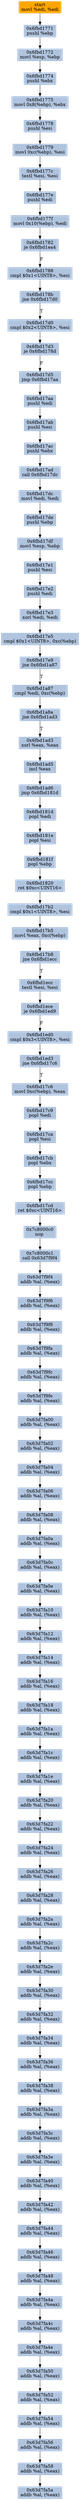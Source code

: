 digraph G {
node[shape=rectangle,style=filled,fillcolor=lightsteelblue,color=lightsteelblue]
bgcolor="transparent"
a0x6fbd176fmovl_edi_edi[label="start\nmovl %edi, %edi",color="lightgrey",fillcolor="orange"];
a0x6fbd1771pushl_ebp[label="0x6fbd1771\npushl %ebp"];
a0x6fbd1772movl_esp_ebp[label="0x6fbd1772\nmovl %esp, %ebp"];
a0x6fbd1774pushl_ebx[label="0x6fbd1774\npushl %ebx"];
a0x6fbd1775movl_0x8ebp__ebx[label="0x6fbd1775\nmovl 0x8(%ebp), %ebx"];
a0x6fbd1778pushl_esi[label="0x6fbd1778\npushl %esi"];
a0x6fbd1779movl_0xcebp__esi[label="0x6fbd1779\nmovl 0xc(%ebp), %esi"];
a0x6fbd177ctestl_esi_esi[label="0x6fbd177c\ntestl %esi, %esi"];
a0x6fbd177epushl_edi[label="0x6fbd177e\npushl %edi"];
a0x6fbd177fmovl_0x10ebp__edi[label="0x6fbd177f\nmovl 0x10(%ebp), %edi"];
a0x6fbd1782je_0x6fbd1ea4[label="0x6fbd1782\nje 0x6fbd1ea4"];
a0x6fbd1788cmpl_0x1UINT8_esi[label="0x6fbd1788\ncmpl $0x1<UINT8>, %esi"];
a0x6fbd178bjne_0x6fbd17d0[label="0x6fbd178b\njne 0x6fbd17d0"];
a0x6fbd17d0cmpl_0x2UINT8_esi[label="0x6fbd17d0\ncmpl $0x2<UINT8>, %esi"];
a0x6fbd17d3je_0x6fbd178d[label="0x6fbd17d3\nje 0x6fbd178d"];
a0x6fbd17d5jmp_0x6fbd17aa[label="0x6fbd17d5\njmp 0x6fbd17aa"];
a0x6fbd17aapushl_edi[label="0x6fbd17aa\npushl %edi"];
a0x6fbd17abpushl_esi[label="0x6fbd17ab\npushl %esi"];
a0x6fbd17acpushl_ebx[label="0x6fbd17ac\npushl %ebx"];
a0x6fbd17adcall_0x6fbd17dc[label="0x6fbd17ad\ncall 0x6fbd17dc"];
a0x6fbd17dcmovl_edi_edi[label="0x6fbd17dc\nmovl %edi, %edi"];
a0x6fbd17depushl_ebp[label="0x6fbd17de\npushl %ebp"];
a0x6fbd17dfmovl_esp_ebp[label="0x6fbd17df\nmovl %esp, %ebp"];
a0x6fbd17e1pushl_esi[label="0x6fbd17e1\npushl %esi"];
a0x6fbd17e2pushl_edi[label="0x6fbd17e2\npushl %edi"];
a0x6fbd17e3xorl_edi_edi[label="0x6fbd17e3\nxorl %edi, %edi"];
a0x6fbd17e5cmpl_0x1UINT8_0xcebp_[label="0x6fbd17e5\ncmpl $0x1<UINT8>, 0xc(%ebp)"];
a0x6fbd17e9jne_0x6fbd1a87[label="0x6fbd17e9\njne 0x6fbd1a87"];
a0x6fbd1a87cmpl_edi_0xcebp_[label="0x6fbd1a87\ncmpl %edi, 0xc(%ebp)"];
a0x6fbd1a8ajne_0x6fbd1ad3[label="0x6fbd1a8a\njne 0x6fbd1ad3"];
a0x6fbd1ad3xorl_eax_eax[label="0x6fbd1ad3\nxorl %eax, %eax"];
a0x6fbd1ad5incl_eax[label="0x6fbd1ad5\nincl %eax"];
a0x6fbd1ad6jmp_0x6fbd181d[label="0x6fbd1ad6\njmp 0x6fbd181d"];
a0x6fbd181dpopl_edi[label="0x6fbd181d\npopl %edi"];
a0x6fbd181epopl_esi[label="0x6fbd181e\npopl %esi"];
a0x6fbd181fpopl_ebp[label="0x6fbd181f\npopl %ebp"];
a0x6fbd1820ret_0xcUINT16[label="0x6fbd1820\nret $0xc<UINT16>"];
a0x6fbd17b2cmpl_0x1UINT8_esi[label="0x6fbd17b2\ncmpl $0x1<UINT8>, %esi"];
a0x6fbd17b5movl_eax_0xcebp_[label="0x6fbd17b5\nmovl %eax, 0xc(%ebp)"];
a0x6fbd17b8jne_0x6fbd1ecc[label="0x6fbd17b8\njne 0x6fbd1ecc"];
a0x6fbd1ecctestl_esi_esi[label="0x6fbd1ecc\ntestl %esi, %esi"];
a0x6fbd1eceje_0x6fbd1ed9[label="0x6fbd1ece\nje 0x6fbd1ed9"];
a0x6fbd1ed0cmpl_0x3UINT8_esi[label="0x6fbd1ed0\ncmpl $0x3<UINT8>, %esi"];
a0x6fbd1ed3jne_0x6fbd17c6[label="0x6fbd1ed3\njne 0x6fbd17c6"];
a0x6fbd17c6movl_0xcebp__eax[label="0x6fbd17c6\nmovl 0xc(%ebp), %eax"];
a0x6fbd17c9popl_edi[label="0x6fbd17c9\npopl %edi"];
a0x6fbd17capopl_esi[label="0x6fbd17ca\npopl %esi"];
a0x6fbd17cbpopl_ebx[label="0x6fbd17cb\npopl %ebx"];
a0x6fbd17ccpopl_ebp[label="0x6fbd17cc\npopl %ebp"];
a0x6fbd17cdret_0xcUINT16[label="0x6fbd17cd\nret $0xc<UINT16>"];
a0x7c8000c0nop_[label="0x7c8000c0\nnop "];
a0x7c8000c1call_0x63d7f9f4[label="0x7c8000c1\ncall 0x63d7f9f4"];
a0x63d7f9f4addb_al_eax_[label="0x63d7f9f4\naddb %al, (%eax)"];
a0x63d7f9f6addb_al_eax_[label="0x63d7f9f6\naddb %al, (%eax)"];
a0x63d7f9f8addb_al_eax_[label="0x63d7f9f8\naddb %al, (%eax)"];
a0x63d7f9faaddb_al_eax_[label="0x63d7f9fa\naddb %al, (%eax)"];
a0x63d7f9fcaddb_al_eax_[label="0x63d7f9fc\naddb %al, (%eax)"];
a0x63d7f9feaddb_al_eax_[label="0x63d7f9fe\naddb %al, (%eax)"];
a0x63d7fa00addb_al_eax_[label="0x63d7fa00\naddb %al, (%eax)"];
a0x63d7fa02addb_al_eax_[label="0x63d7fa02\naddb %al, (%eax)"];
a0x63d7fa04addb_al_eax_[label="0x63d7fa04\naddb %al, (%eax)"];
a0x63d7fa06addb_al_eax_[label="0x63d7fa06\naddb %al, (%eax)"];
a0x63d7fa08addb_al_eax_[label="0x63d7fa08\naddb %al, (%eax)"];
a0x63d7fa0aaddb_al_eax_[label="0x63d7fa0a\naddb %al, (%eax)"];
a0x63d7fa0caddb_al_eax_[label="0x63d7fa0c\naddb %al, (%eax)"];
a0x63d7fa0eaddb_al_eax_[label="0x63d7fa0e\naddb %al, (%eax)"];
a0x63d7fa10addb_al_eax_[label="0x63d7fa10\naddb %al, (%eax)"];
a0x63d7fa12addb_al_eax_[label="0x63d7fa12\naddb %al, (%eax)"];
a0x63d7fa14addb_al_eax_[label="0x63d7fa14\naddb %al, (%eax)"];
a0x63d7fa16addb_al_eax_[label="0x63d7fa16\naddb %al, (%eax)"];
a0x63d7fa18addb_al_eax_[label="0x63d7fa18\naddb %al, (%eax)"];
a0x63d7fa1aaddb_al_eax_[label="0x63d7fa1a\naddb %al, (%eax)"];
a0x63d7fa1caddb_al_eax_[label="0x63d7fa1c\naddb %al, (%eax)"];
a0x63d7fa1eaddb_al_eax_[label="0x63d7fa1e\naddb %al, (%eax)"];
a0x63d7fa20addb_al_eax_[label="0x63d7fa20\naddb %al, (%eax)"];
a0x63d7fa22addb_al_eax_[label="0x63d7fa22\naddb %al, (%eax)"];
a0x63d7fa24addb_al_eax_[label="0x63d7fa24\naddb %al, (%eax)"];
a0x63d7fa26addb_al_eax_[label="0x63d7fa26\naddb %al, (%eax)"];
a0x63d7fa28addb_al_eax_[label="0x63d7fa28\naddb %al, (%eax)"];
a0x63d7fa2aaddb_al_eax_[label="0x63d7fa2a\naddb %al, (%eax)"];
a0x63d7fa2caddb_al_eax_[label="0x63d7fa2c\naddb %al, (%eax)"];
a0x63d7fa2eaddb_al_eax_[label="0x63d7fa2e\naddb %al, (%eax)"];
a0x63d7fa30addb_al_eax_[label="0x63d7fa30\naddb %al, (%eax)"];
a0x63d7fa32addb_al_eax_[label="0x63d7fa32\naddb %al, (%eax)"];
a0x63d7fa34addb_al_eax_[label="0x63d7fa34\naddb %al, (%eax)"];
a0x63d7fa36addb_al_eax_[label="0x63d7fa36\naddb %al, (%eax)"];
a0x63d7fa38addb_al_eax_[label="0x63d7fa38\naddb %al, (%eax)"];
a0x63d7fa3aaddb_al_eax_[label="0x63d7fa3a\naddb %al, (%eax)"];
a0x63d7fa3caddb_al_eax_[label="0x63d7fa3c\naddb %al, (%eax)"];
a0x63d7fa3eaddb_al_eax_[label="0x63d7fa3e\naddb %al, (%eax)"];
a0x63d7fa40addb_al_eax_[label="0x63d7fa40\naddb %al, (%eax)"];
a0x63d7fa42addb_al_eax_[label="0x63d7fa42\naddb %al, (%eax)"];
a0x63d7fa44addb_al_eax_[label="0x63d7fa44\naddb %al, (%eax)"];
a0x63d7fa46addb_al_eax_[label="0x63d7fa46\naddb %al, (%eax)"];
a0x63d7fa48addb_al_eax_[label="0x63d7fa48\naddb %al, (%eax)"];
a0x63d7fa4aaddb_al_eax_[label="0x63d7fa4a\naddb %al, (%eax)"];
a0x63d7fa4caddb_al_eax_[label="0x63d7fa4c\naddb %al, (%eax)"];
a0x63d7fa4eaddb_al_eax_[label="0x63d7fa4e\naddb %al, (%eax)"];
a0x63d7fa50addb_al_eax_[label="0x63d7fa50\naddb %al, (%eax)"];
a0x63d7fa52addb_al_eax_[label="0x63d7fa52\naddb %al, (%eax)"];
a0x63d7fa54addb_al_eax_[label="0x63d7fa54\naddb %al, (%eax)"];
a0x63d7fa56addb_al_eax_[label="0x63d7fa56\naddb %al, (%eax)"];
a0x63d7fa58addb_al_eax_[label="0x63d7fa58\naddb %al, (%eax)"];
a0x63d7fa5aaddb_al_eax_[label="0x63d7fa5a\naddb %al, (%eax)"];
a0x6fbd176fmovl_edi_edi -> a0x6fbd1771pushl_ebp [color="#000000"];
a0x6fbd1771pushl_ebp -> a0x6fbd1772movl_esp_ebp [color="#000000"];
a0x6fbd1772movl_esp_ebp -> a0x6fbd1774pushl_ebx [color="#000000"];
a0x6fbd1774pushl_ebx -> a0x6fbd1775movl_0x8ebp__ebx [color="#000000"];
a0x6fbd1775movl_0x8ebp__ebx -> a0x6fbd1778pushl_esi [color="#000000"];
a0x6fbd1778pushl_esi -> a0x6fbd1779movl_0xcebp__esi [color="#000000"];
a0x6fbd1779movl_0xcebp__esi -> a0x6fbd177ctestl_esi_esi [color="#000000"];
a0x6fbd177ctestl_esi_esi -> a0x6fbd177epushl_edi [color="#000000"];
a0x6fbd177epushl_edi -> a0x6fbd177fmovl_0x10ebp__edi [color="#000000"];
a0x6fbd177fmovl_0x10ebp__edi -> a0x6fbd1782je_0x6fbd1ea4 [color="#000000"];
a0x6fbd1782je_0x6fbd1ea4 -> a0x6fbd1788cmpl_0x1UINT8_esi [color="#000000",label="F"];
a0x6fbd1788cmpl_0x1UINT8_esi -> a0x6fbd178bjne_0x6fbd17d0 [color="#000000"];
a0x6fbd178bjne_0x6fbd17d0 -> a0x6fbd17d0cmpl_0x2UINT8_esi [color="#000000",label="T"];
a0x6fbd17d0cmpl_0x2UINT8_esi -> a0x6fbd17d3je_0x6fbd178d [color="#000000"];
a0x6fbd17d3je_0x6fbd178d -> a0x6fbd17d5jmp_0x6fbd17aa [color="#000000",label="F"];
a0x6fbd17d5jmp_0x6fbd17aa -> a0x6fbd17aapushl_edi [color="#000000"];
a0x6fbd17aapushl_edi -> a0x6fbd17abpushl_esi [color="#000000"];
a0x6fbd17abpushl_esi -> a0x6fbd17acpushl_ebx [color="#000000"];
a0x6fbd17acpushl_ebx -> a0x6fbd17adcall_0x6fbd17dc [color="#000000"];
a0x6fbd17adcall_0x6fbd17dc -> a0x6fbd17dcmovl_edi_edi [color="#000000"];
a0x6fbd17dcmovl_edi_edi -> a0x6fbd17depushl_ebp [color="#000000"];
a0x6fbd17depushl_ebp -> a0x6fbd17dfmovl_esp_ebp [color="#000000"];
a0x6fbd17dfmovl_esp_ebp -> a0x6fbd17e1pushl_esi [color="#000000"];
a0x6fbd17e1pushl_esi -> a0x6fbd17e2pushl_edi [color="#000000"];
a0x6fbd17e2pushl_edi -> a0x6fbd17e3xorl_edi_edi [color="#000000"];
a0x6fbd17e3xorl_edi_edi -> a0x6fbd17e5cmpl_0x1UINT8_0xcebp_ [color="#000000"];
a0x6fbd17e5cmpl_0x1UINT8_0xcebp_ -> a0x6fbd17e9jne_0x6fbd1a87 [color="#000000"];
a0x6fbd17e9jne_0x6fbd1a87 -> a0x6fbd1a87cmpl_edi_0xcebp_ [color="#000000",label="T"];
a0x6fbd1a87cmpl_edi_0xcebp_ -> a0x6fbd1a8ajne_0x6fbd1ad3 [color="#000000"];
a0x6fbd1a8ajne_0x6fbd1ad3 -> a0x6fbd1ad3xorl_eax_eax [color="#000000",label="T"];
a0x6fbd1ad3xorl_eax_eax -> a0x6fbd1ad5incl_eax [color="#000000"];
a0x6fbd1ad5incl_eax -> a0x6fbd1ad6jmp_0x6fbd181d [color="#000000"];
a0x6fbd1ad6jmp_0x6fbd181d -> a0x6fbd181dpopl_edi [color="#000000"];
a0x6fbd181dpopl_edi -> a0x6fbd181epopl_esi [color="#000000"];
a0x6fbd181epopl_esi -> a0x6fbd181fpopl_ebp [color="#000000"];
a0x6fbd181fpopl_ebp -> a0x6fbd1820ret_0xcUINT16 [color="#000000"];
a0x6fbd1820ret_0xcUINT16 -> a0x6fbd17b2cmpl_0x1UINT8_esi [color="#000000"];
a0x6fbd17b2cmpl_0x1UINT8_esi -> a0x6fbd17b5movl_eax_0xcebp_ [color="#000000"];
a0x6fbd17b5movl_eax_0xcebp_ -> a0x6fbd17b8jne_0x6fbd1ecc [color="#000000"];
a0x6fbd17b8jne_0x6fbd1ecc -> a0x6fbd1ecctestl_esi_esi [color="#000000",label="T"];
a0x6fbd1ecctestl_esi_esi -> a0x6fbd1eceje_0x6fbd1ed9 [color="#000000"];
a0x6fbd1eceje_0x6fbd1ed9 -> a0x6fbd1ed0cmpl_0x3UINT8_esi [color="#000000",label="F"];
a0x6fbd1ed0cmpl_0x3UINT8_esi -> a0x6fbd1ed3jne_0x6fbd17c6 [color="#000000"];
a0x6fbd1ed3jne_0x6fbd17c6 -> a0x6fbd17c6movl_0xcebp__eax [color="#000000",label="T"];
a0x6fbd17c6movl_0xcebp__eax -> a0x6fbd17c9popl_edi [color="#000000"];
a0x6fbd17c9popl_edi -> a0x6fbd17capopl_esi [color="#000000"];
a0x6fbd17capopl_esi -> a0x6fbd17cbpopl_ebx [color="#000000"];
a0x6fbd17cbpopl_ebx -> a0x6fbd17ccpopl_ebp [color="#000000"];
a0x6fbd17ccpopl_ebp -> a0x6fbd17cdret_0xcUINT16 [color="#000000"];
a0x6fbd17cdret_0xcUINT16 -> a0x7c8000c0nop_ [color="#000000"];
a0x7c8000c0nop_ -> a0x7c8000c1call_0x63d7f9f4 [color="#000000"];
a0x7c8000c1call_0x63d7f9f4 -> a0x63d7f9f4addb_al_eax_ [color="#000000"];
a0x63d7f9f4addb_al_eax_ -> a0x63d7f9f6addb_al_eax_ [color="#000000"];
a0x63d7f9f6addb_al_eax_ -> a0x63d7f9f8addb_al_eax_ [color="#000000"];
a0x63d7f9f8addb_al_eax_ -> a0x63d7f9faaddb_al_eax_ [color="#000000"];
a0x63d7f9faaddb_al_eax_ -> a0x63d7f9fcaddb_al_eax_ [color="#000000"];
a0x63d7f9fcaddb_al_eax_ -> a0x63d7f9feaddb_al_eax_ [color="#000000"];
a0x63d7f9feaddb_al_eax_ -> a0x63d7fa00addb_al_eax_ [color="#000000"];
a0x63d7fa00addb_al_eax_ -> a0x63d7fa02addb_al_eax_ [color="#000000"];
a0x63d7fa02addb_al_eax_ -> a0x63d7fa04addb_al_eax_ [color="#000000"];
a0x63d7fa04addb_al_eax_ -> a0x63d7fa06addb_al_eax_ [color="#000000"];
a0x63d7fa06addb_al_eax_ -> a0x63d7fa08addb_al_eax_ [color="#000000"];
a0x63d7fa08addb_al_eax_ -> a0x63d7fa0aaddb_al_eax_ [color="#000000"];
a0x63d7fa0aaddb_al_eax_ -> a0x63d7fa0caddb_al_eax_ [color="#000000"];
a0x63d7fa0caddb_al_eax_ -> a0x63d7fa0eaddb_al_eax_ [color="#000000"];
a0x63d7fa0eaddb_al_eax_ -> a0x63d7fa10addb_al_eax_ [color="#000000"];
a0x63d7fa10addb_al_eax_ -> a0x63d7fa12addb_al_eax_ [color="#000000"];
a0x63d7fa12addb_al_eax_ -> a0x63d7fa14addb_al_eax_ [color="#000000"];
a0x63d7fa14addb_al_eax_ -> a0x63d7fa16addb_al_eax_ [color="#000000"];
a0x63d7fa16addb_al_eax_ -> a0x63d7fa18addb_al_eax_ [color="#000000"];
a0x63d7fa18addb_al_eax_ -> a0x63d7fa1aaddb_al_eax_ [color="#000000"];
a0x63d7fa1aaddb_al_eax_ -> a0x63d7fa1caddb_al_eax_ [color="#000000"];
a0x63d7fa1caddb_al_eax_ -> a0x63d7fa1eaddb_al_eax_ [color="#000000"];
a0x63d7fa1eaddb_al_eax_ -> a0x63d7fa20addb_al_eax_ [color="#000000"];
a0x63d7fa20addb_al_eax_ -> a0x63d7fa22addb_al_eax_ [color="#000000"];
a0x63d7fa22addb_al_eax_ -> a0x63d7fa24addb_al_eax_ [color="#000000"];
a0x63d7fa24addb_al_eax_ -> a0x63d7fa26addb_al_eax_ [color="#000000"];
a0x63d7fa26addb_al_eax_ -> a0x63d7fa28addb_al_eax_ [color="#000000"];
a0x63d7fa28addb_al_eax_ -> a0x63d7fa2aaddb_al_eax_ [color="#000000"];
a0x63d7fa2aaddb_al_eax_ -> a0x63d7fa2caddb_al_eax_ [color="#000000"];
a0x63d7fa2caddb_al_eax_ -> a0x63d7fa2eaddb_al_eax_ [color="#000000"];
a0x63d7fa2eaddb_al_eax_ -> a0x63d7fa30addb_al_eax_ [color="#000000"];
a0x63d7fa30addb_al_eax_ -> a0x63d7fa32addb_al_eax_ [color="#000000"];
a0x63d7fa32addb_al_eax_ -> a0x63d7fa34addb_al_eax_ [color="#000000"];
a0x63d7fa34addb_al_eax_ -> a0x63d7fa36addb_al_eax_ [color="#000000"];
a0x63d7fa36addb_al_eax_ -> a0x63d7fa38addb_al_eax_ [color="#000000"];
a0x63d7fa38addb_al_eax_ -> a0x63d7fa3aaddb_al_eax_ [color="#000000"];
a0x63d7fa3aaddb_al_eax_ -> a0x63d7fa3caddb_al_eax_ [color="#000000"];
a0x63d7fa3caddb_al_eax_ -> a0x63d7fa3eaddb_al_eax_ [color="#000000"];
a0x63d7fa3eaddb_al_eax_ -> a0x63d7fa40addb_al_eax_ [color="#000000"];
a0x63d7fa40addb_al_eax_ -> a0x63d7fa42addb_al_eax_ [color="#000000"];
a0x63d7fa42addb_al_eax_ -> a0x63d7fa44addb_al_eax_ [color="#000000"];
a0x63d7fa44addb_al_eax_ -> a0x63d7fa46addb_al_eax_ [color="#000000"];
a0x63d7fa46addb_al_eax_ -> a0x63d7fa48addb_al_eax_ [color="#000000"];
a0x63d7fa48addb_al_eax_ -> a0x63d7fa4aaddb_al_eax_ [color="#000000"];
a0x63d7fa4aaddb_al_eax_ -> a0x63d7fa4caddb_al_eax_ [color="#000000"];
a0x63d7fa4caddb_al_eax_ -> a0x63d7fa4eaddb_al_eax_ [color="#000000"];
a0x63d7fa4eaddb_al_eax_ -> a0x63d7fa50addb_al_eax_ [color="#000000"];
a0x63d7fa50addb_al_eax_ -> a0x63d7fa52addb_al_eax_ [color="#000000"];
a0x63d7fa52addb_al_eax_ -> a0x63d7fa54addb_al_eax_ [color="#000000"];
a0x63d7fa54addb_al_eax_ -> a0x63d7fa56addb_al_eax_ [color="#000000"];
a0x63d7fa56addb_al_eax_ -> a0x63d7fa58addb_al_eax_ [color="#000000"];
a0x63d7fa58addb_al_eax_ -> a0x63d7fa5aaddb_al_eax_ [color="#000000"];
}
